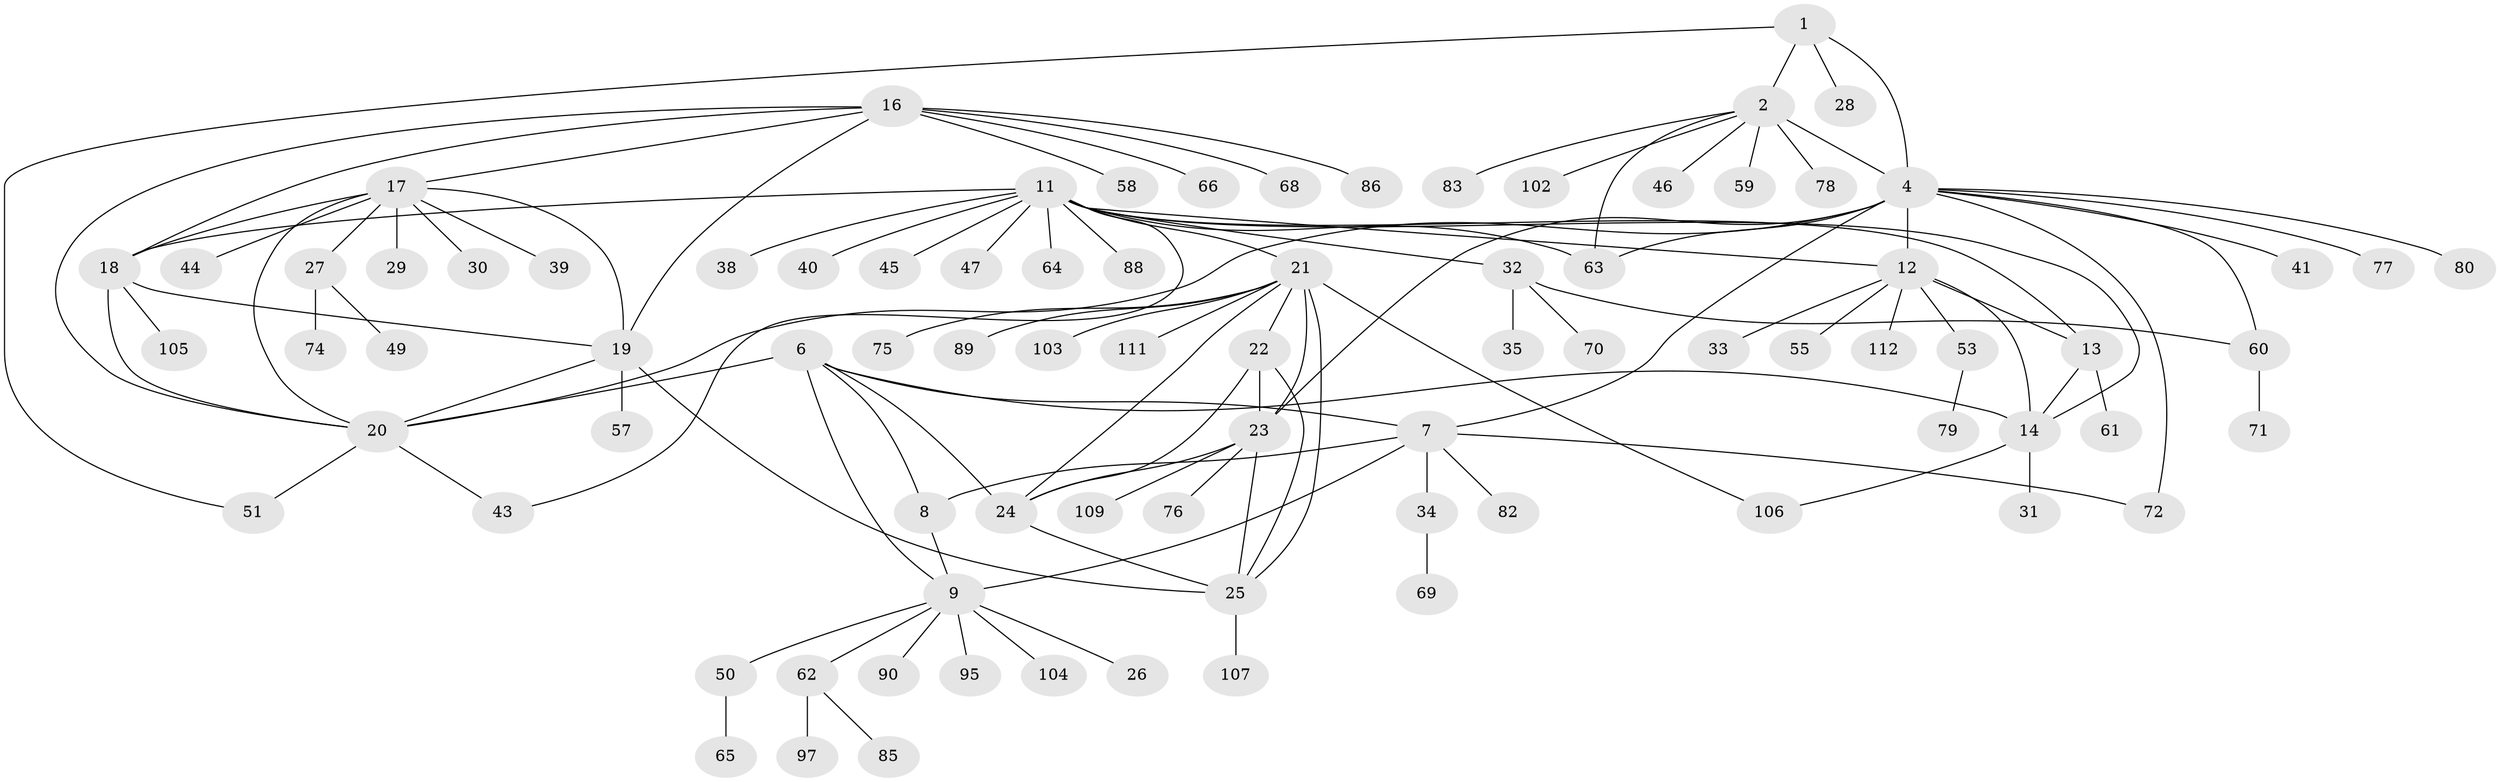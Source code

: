 // original degree distribution, {7: 0.04424778761061947, 9: 0.02654867256637168, 5: 0.035398230088495575, 6: 0.035398230088495575, 12: 0.008849557522123894, 8: 0.02654867256637168, 4: 0.02654867256637168, 10: 0.017699115044247787, 16: 0.008849557522123894, 11: 0.008849557522123894, 2: 0.13274336283185842, 3: 0.035398230088495575, 1: 0.5929203539823009}
// Generated by graph-tools (version 1.1) at 2025/42/03/06/25 10:42:13]
// undirected, 85 vertices, 116 edges
graph export_dot {
graph [start="1"]
  node [color=gray90,style=filled];
  1 [super="+37"];
  2 [super="+3"];
  4 [super="+5"];
  6 [super="+93"];
  7 [super="+10"];
  8;
  9 [super="+87"];
  11 [super="+91"];
  12 [super="+15"];
  13;
  14 [super="+52"];
  16 [super="+84"];
  17 [super="+48"];
  18 [super="+100"];
  19 [super="+96"];
  20 [super="+42"];
  21 [super="+56"];
  22;
  23 [super="+54"];
  24 [super="+99"];
  25 [super="+113"];
  26 [super="+36"];
  27;
  28;
  29;
  30;
  31 [super="+98"];
  32 [super="+92"];
  33;
  34;
  35;
  38;
  39;
  40;
  41;
  43;
  44;
  45;
  46;
  47;
  49;
  50;
  51;
  53;
  55;
  57;
  58;
  59;
  60 [super="+101"];
  61;
  62 [super="+67"];
  63 [super="+94"];
  64;
  65 [super="+73"];
  66;
  68;
  69;
  70 [super="+81"];
  71;
  72;
  74;
  75;
  76;
  77;
  78;
  79;
  80;
  82;
  83;
  85 [super="+110"];
  86;
  88;
  89;
  90;
  95;
  97;
  102;
  103;
  104;
  105;
  106 [super="+108"];
  107;
  109;
  111;
  112;
  1 -- 2 [weight=2];
  1 -- 4 [weight=2];
  1 -- 28;
  1 -- 51;
  2 -- 4 [weight=4];
  2 -- 46;
  2 -- 59;
  2 -- 78;
  2 -- 102;
  2 -- 83;
  2 -- 63;
  4 -- 23;
  4 -- 77;
  4 -- 72;
  4 -- 41;
  4 -- 12;
  4 -- 80;
  4 -- 20;
  4 -- 63;
  4 -- 7;
  4 -- 60;
  6 -- 7 [weight=2];
  6 -- 8;
  6 -- 9;
  6 -- 14;
  6 -- 20;
  6 -- 24;
  7 -- 8 [weight=2];
  7 -- 9 [weight=2];
  7 -- 34;
  7 -- 72;
  7 -- 82;
  8 -- 9;
  9 -- 26;
  9 -- 50;
  9 -- 62;
  9 -- 90;
  9 -- 95;
  9 -- 104;
  11 -- 12 [weight=2];
  11 -- 13;
  11 -- 14;
  11 -- 18;
  11 -- 21;
  11 -- 32;
  11 -- 38;
  11 -- 40;
  11 -- 43;
  11 -- 45;
  11 -- 47;
  11 -- 63;
  11 -- 64;
  11 -- 88;
  12 -- 13 [weight=2];
  12 -- 14 [weight=2];
  12 -- 33;
  12 -- 112;
  12 -- 53;
  12 -- 55;
  13 -- 14;
  13 -- 61;
  14 -- 31;
  14 -- 106;
  16 -- 17;
  16 -- 18;
  16 -- 19;
  16 -- 20;
  16 -- 58;
  16 -- 66;
  16 -- 68;
  16 -- 86;
  17 -- 18;
  17 -- 19;
  17 -- 20;
  17 -- 27;
  17 -- 29;
  17 -- 30;
  17 -- 39;
  17 -- 44;
  18 -- 19;
  18 -- 20;
  18 -- 105;
  19 -- 20;
  19 -- 25;
  19 -- 57;
  20 -- 43;
  20 -- 51;
  21 -- 22;
  21 -- 23;
  21 -- 24;
  21 -- 25;
  21 -- 75;
  21 -- 89;
  21 -- 103;
  21 -- 106;
  21 -- 111;
  22 -- 23;
  22 -- 24;
  22 -- 25;
  23 -- 24;
  23 -- 25;
  23 -- 109;
  23 -- 76;
  24 -- 25;
  25 -- 107;
  27 -- 49;
  27 -- 74;
  32 -- 35;
  32 -- 60;
  32 -- 70;
  34 -- 69;
  50 -- 65;
  53 -- 79;
  60 -- 71;
  62 -- 85;
  62 -- 97;
}
